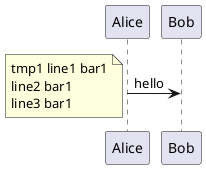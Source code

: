 {
  "sha1": "is637i9sfv4s7xm6yn6vnbgos8nkbtw",
  "insertion": {
    "when": "2024-06-03T18:59:31.160Z",
    "user": "plantuml@gmail.com"
  }
}
@startuml
'!preprocessorV2

!definelong FOO(name)
line1 name
line2 name
line3 name
!enddefinelong

Alice -> Bob : hello
note left
tmp1 FOO(bar1)
end note
 
@enduml
